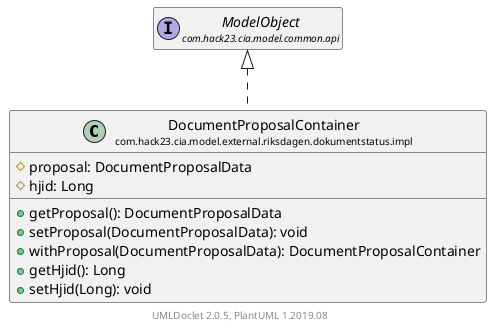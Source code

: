@startuml
    set namespaceSeparator none
    hide empty fields
    hide empty methods

    class "<size:14>DocumentProposalContainer\n<size:10>com.hack23.cia.model.external.riksdagen.dokumentstatus.impl" as com.hack23.cia.model.external.riksdagen.dokumentstatus.impl.DocumentProposalContainer [[DocumentProposalContainer.html]] {
        #proposal: DocumentProposalData
        #hjid: Long
        +getProposal(): DocumentProposalData
        +setProposal(DocumentProposalData): void
        +withProposal(DocumentProposalData): DocumentProposalContainer
        +getHjid(): Long
        +setHjid(Long): void
    }

    interface "<size:14>ModelObject\n<size:10>com.hack23.cia.model.common.api" as com.hack23.cia.model.common.api.ModelObject

    com.hack23.cia.model.common.api.ModelObject <|.. com.hack23.cia.model.external.riksdagen.dokumentstatus.impl.DocumentProposalContainer

    center footer UMLDoclet 2.0.5, PlantUML 1.2019.08
@enduml
